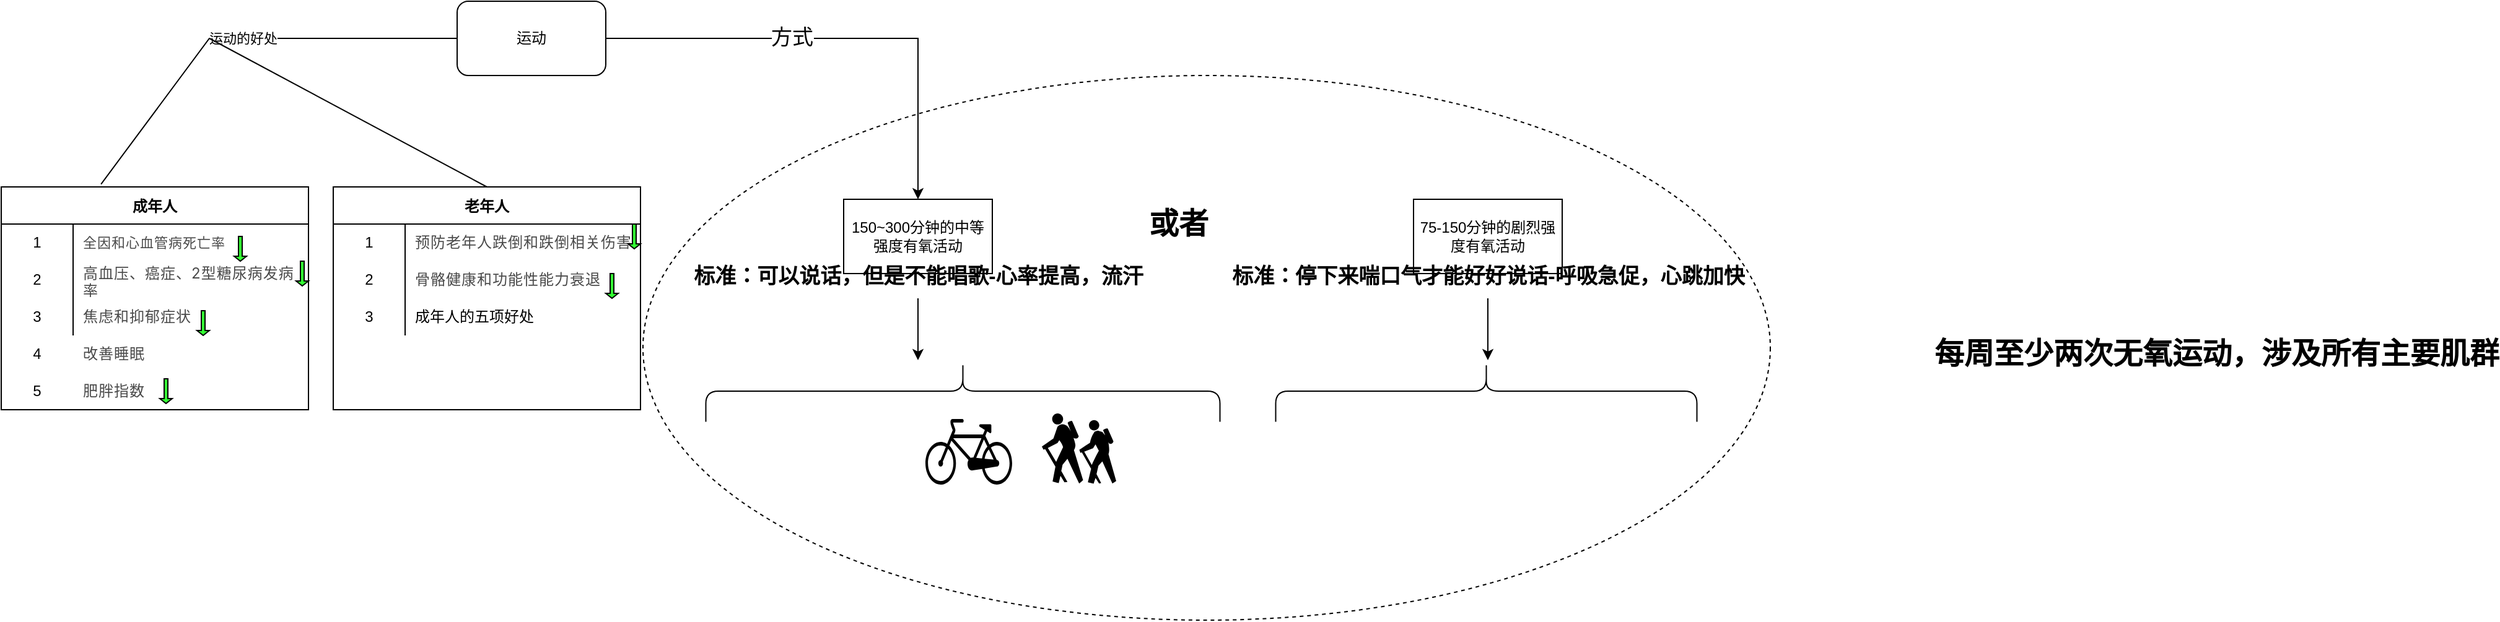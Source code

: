 <mxfile version="18.0.7" type="github">
  <diagram id="lBJD8JIJ5KwS0uGAYoSC" name="Page-1">
    <mxGraphModel dx="1995" dy="621" grid="1" gridSize="10" guides="1" tooltips="1" connect="1" arrows="1" fold="1" page="1" pageScale="1" pageWidth="827" pageHeight="1169" math="0" shadow="0">
      <root>
        <mxCell id="0" />
        <mxCell id="1" parent="0" />
        <mxCell id="45-GHCb6rRAG7xX4tLVs-56" style="edgeStyle=orthogonalEdgeStyle;rounded=0;orthogonalLoop=1;jettySize=auto;html=1;fontSize=12;entryX=0.5;entryY=0;entryDx=0;entryDy=0;" edge="1" parent="1" source="45-GHCb6rRAG7xX4tLVs-1" target="45-GHCb6rRAG7xX4tLVs-57">
          <mxGeometry relative="1" as="geometry">
            <mxPoint x="660" y="260" as="targetPoint" />
          </mxGeometry>
        </mxCell>
        <mxCell id="45-GHCb6rRAG7xX4tLVs-81" value="方式" style="edgeLabel;html=1;align=center;verticalAlign=middle;resizable=0;points=[];fontSize=17;" vertex="1" connectable="0" parent="45-GHCb6rRAG7xX4tLVs-56">
          <mxGeometry x="-0.218" relative="1" as="geometry">
            <mxPoint as="offset" />
          </mxGeometry>
        </mxCell>
        <mxCell id="45-GHCb6rRAG7xX4tLVs-1" value="运动" style="rounded=1;whiteSpace=wrap;html=1;" vertex="1" parent="1">
          <mxGeometry x="330" y="100" width="120" height="60" as="geometry" />
        </mxCell>
        <mxCell id="45-GHCb6rRAG7xX4tLVs-2" value="运动的好处" style="endArrow=none;html=1;rounded=0;entryX=0;entryY=0.5;entryDx=0;entryDy=0;exitX=0.438;exitY=-0.037;exitDx=0;exitDy=0;exitPerimeter=0;" edge="1" parent="1" target="45-GHCb6rRAG7xX4tLVs-1">
          <mxGeometry width="50" height="50" relative="1" as="geometry">
            <mxPoint x="42.56" y="247.78" as="sourcePoint" />
            <mxPoint x="150" y="200" as="targetPoint" />
            <Array as="points">
              <mxPoint x="130" y="130" />
            </Array>
          </mxGeometry>
        </mxCell>
        <mxCell id="45-GHCb6rRAG7xX4tLVs-4" value="成年人" style="shape=table;startSize=30;container=1;collapsible=0;childLayout=tableLayout;fixedRows=1;rowLines=0;fontStyle=1;" vertex="1" parent="1">
          <mxGeometry x="-38" y="250" width="248" height="180" as="geometry" />
        </mxCell>
        <mxCell id="45-GHCb6rRAG7xX4tLVs-5" value="" style="shape=tableRow;horizontal=0;startSize=0;swimlaneHead=0;swimlaneBody=0;top=0;left=0;bottom=0;right=0;collapsible=0;dropTarget=0;fillColor=none;points=[[0,0.5],[1,0.5]];portConstraint=eastwest;" vertex="1" parent="45-GHCb6rRAG7xX4tLVs-4">
          <mxGeometry y="30" width="248" height="30" as="geometry" />
        </mxCell>
        <mxCell id="45-GHCb6rRAG7xX4tLVs-6" value="1" style="shape=partialRectangle;html=1;whiteSpace=wrap;connectable=0;fillColor=none;top=0;left=0;bottom=0;right=0;overflow=hidden;pointerEvents=1;" vertex="1" parent="45-GHCb6rRAG7xX4tLVs-5">
          <mxGeometry width="58" height="30" as="geometry">
            <mxRectangle width="58" height="30" as="alternateBounds" />
          </mxGeometry>
        </mxCell>
        <mxCell id="45-GHCb6rRAG7xX4tLVs-7" value="&lt;div style=&quot;text-align: justify;&quot;&gt;&lt;font size=&quot;1&quot; face=&quot;-apple-system, BlinkMacSystemFont, Helvetica Neue, PingFang SC, Hiragino Sans GB, Microsoft YaHei UI, Microsoft YaHei, Arial, sans-serif&quot; color=&quot;#4a4a4a&quot;&gt;&lt;span style=&quot;letter-spacing: 0.5px; background-color: rgb(255, 255, 255); font-size: 11px;&quot;&gt;全因和心血管病死亡率&lt;/span&gt;&lt;/font&gt;&lt;/div&gt;" style="shape=partialRectangle;html=1;whiteSpace=wrap;connectable=0;fillColor=none;top=0;left=0;bottom=0;right=0;align=left;spacingLeft=6;overflow=hidden;" vertex="1" parent="45-GHCb6rRAG7xX4tLVs-5">
          <mxGeometry x="58" width="190" height="30" as="geometry">
            <mxRectangle width="190" height="30" as="alternateBounds" />
          </mxGeometry>
        </mxCell>
        <mxCell id="45-GHCb6rRAG7xX4tLVs-8" value="" style="shape=tableRow;horizontal=0;startSize=0;swimlaneHead=0;swimlaneBody=0;top=0;left=0;bottom=0;right=0;collapsible=0;dropTarget=0;fillColor=none;points=[[0,0.5],[1,0.5]];portConstraint=eastwest;" vertex="1" parent="45-GHCb6rRAG7xX4tLVs-4">
          <mxGeometry y="60" width="248" height="30" as="geometry" />
        </mxCell>
        <mxCell id="45-GHCb6rRAG7xX4tLVs-9" value="2" style="shape=partialRectangle;html=1;whiteSpace=wrap;connectable=0;fillColor=none;top=0;left=0;bottom=0;right=0;overflow=hidden;" vertex="1" parent="45-GHCb6rRAG7xX4tLVs-8">
          <mxGeometry width="58" height="30" as="geometry">
            <mxRectangle width="58" height="30" as="alternateBounds" />
          </mxGeometry>
        </mxCell>
        <mxCell id="45-GHCb6rRAG7xX4tLVs-10" value="&lt;span style=&quot;color: rgb(74, 74, 74); font-family: -apple-system, BlinkMacSystemFont, &amp;quot;Helvetica Neue&amp;quot;, &amp;quot;PingFang SC&amp;quot;, &amp;quot;Hiragino Sans GB&amp;quot;, &amp;quot;Microsoft YaHei UI&amp;quot;, &amp;quot;Microsoft YaHei&amp;quot;, Arial, sans-serif; letter-spacing: 0.5px; text-align: justify; background-color: rgb(255, 255, 255);&quot;&gt;&lt;font style=&quot;font-size: 12px;&quot;&gt;高血压、癌症、2型糖尿病发病率&lt;/font&gt;&lt;/span&gt;" style="shape=partialRectangle;html=1;whiteSpace=wrap;connectable=0;fillColor=none;top=0;left=0;bottom=0;right=0;align=left;spacingLeft=6;overflow=hidden;" vertex="1" parent="45-GHCb6rRAG7xX4tLVs-8">
          <mxGeometry x="58" width="190" height="30" as="geometry">
            <mxRectangle width="190" height="30" as="alternateBounds" />
          </mxGeometry>
        </mxCell>
        <mxCell id="45-GHCb6rRAG7xX4tLVs-11" value="" style="shape=tableRow;horizontal=0;startSize=0;swimlaneHead=0;swimlaneBody=0;top=0;left=0;bottom=0;right=0;collapsible=0;dropTarget=0;fillColor=none;points=[[0,0.5],[1,0.5]];portConstraint=eastwest;" vertex="1" parent="45-GHCb6rRAG7xX4tLVs-4">
          <mxGeometry y="90" width="248" height="30" as="geometry" />
        </mxCell>
        <mxCell id="45-GHCb6rRAG7xX4tLVs-12" value="3" style="shape=partialRectangle;html=1;whiteSpace=wrap;connectable=0;fillColor=none;top=0;left=0;bottom=0;right=0;overflow=hidden;" vertex="1" parent="45-GHCb6rRAG7xX4tLVs-11">
          <mxGeometry width="58" height="30" as="geometry">
            <mxRectangle width="58" height="30" as="alternateBounds" />
          </mxGeometry>
        </mxCell>
        <mxCell id="45-GHCb6rRAG7xX4tLVs-13" value="&lt;span style=&quot;color: rgb(74, 74, 74); font-family: -apple-system, BlinkMacSystemFont, &amp;quot;Helvetica Neue&amp;quot;, &amp;quot;PingFang SC&amp;quot;, &amp;quot;Hiragino Sans GB&amp;quot;, &amp;quot;Microsoft YaHei UI&amp;quot;, &amp;quot;Microsoft YaHei&amp;quot;, Arial, sans-serif; letter-spacing: 0.5px; text-align: justify; background-color: rgb(255, 255, 255);&quot;&gt;&lt;font style=&quot;font-size: 12px;&quot;&gt;焦虑和抑郁症状&lt;/font&gt;&lt;/span&gt;" style="shape=partialRectangle;html=1;whiteSpace=wrap;connectable=0;fillColor=none;top=0;left=0;bottom=0;right=0;align=left;spacingLeft=6;overflow=hidden;" vertex="1" parent="45-GHCb6rRAG7xX4tLVs-11">
          <mxGeometry x="58" width="190" height="30" as="geometry">
            <mxRectangle width="190" height="30" as="alternateBounds" />
          </mxGeometry>
        </mxCell>
        <mxCell id="45-GHCb6rRAG7xX4tLVs-16" value="" style="shape=singleArrow;direction=south;whiteSpace=wrap;html=1;fontSize=11;fillColor=#33FF33;" vertex="1" parent="1">
          <mxGeometry x="150" y="290" width="10" height="20" as="geometry" />
        </mxCell>
        <mxCell id="45-GHCb6rRAG7xX4tLVs-18" value="" style="shape=singleArrow;direction=south;whiteSpace=wrap;html=1;fontSize=11;fillColor=#33FF33;" vertex="1" parent="1">
          <mxGeometry x="200" y="310" width="10" height="20" as="geometry" />
        </mxCell>
        <mxCell id="45-GHCb6rRAG7xX4tLVs-19" value="" style="shape=singleArrow;direction=south;whiteSpace=wrap;html=1;fontSize=11;fillColor=#33FF33;" vertex="1" parent="1">
          <mxGeometry x="120" y="350" width="10" height="20" as="geometry" />
        </mxCell>
        <mxCell id="45-GHCb6rRAG7xX4tLVs-21" value="4" style="shape=partialRectangle;html=1;whiteSpace=wrap;connectable=0;fillColor=none;top=0;left=0;bottom=0;right=0;overflow=hidden;" vertex="1" parent="1">
          <mxGeometry x="-38" y="370" width="58" height="30" as="geometry">
            <mxRectangle width="58" height="30" as="alternateBounds" />
          </mxGeometry>
        </mxCell>
        <mxCell id="45-GHCb6rRAG7xX4tLVs-22" value="&lt;span style=&quot;color: rgb(74, 74, 74); font-family: -apple-system, BlinkMacSystemFont, &amp;quot;Helvetica Neue&amp;quot;, &amp;quot;PingFang SC&amp;quot;, &amp;quot;Hiragino Sans GB&amp;quot;, &amp;quot;Microsoft YaHei UI&amp;quot;, &amp;quot;Microsoft YaHei&amp;quot;, Arial, sans-serif; letter-spacing: 0.5px; text-align: justify; background-color: rgb(255, 255, 255);&quot;&gt;&lt;font style=&quot;font-size: 12px;&quot;&gt;改善睡眠&lt;/font&gt;&lt;/span&gt;" style="shape=partialRectangle;html=1;whiteSpace=wrap;connectable=0;fillColor=none;top=0;left=0;bottom=0;right=0;align=left;spacingLeft=6;overflow=hidden;" vertex="1" parent="1">
          <mxGeometry x="20" y="370" width="190" height="30" as="geometry">
            <mxRectangle width="190" height="30" as="alternateBounds" />
          </mxGeometry>
        </mxCell>
        <mxCell id="45-GHCb6rRAG7xX4tLVs-23" value="5" style="shape=partialRectangle;html=1;whiteSpace=wrap;connectable=0;fillColor=none;top=0;left=0;bottom=0;right=0;overflow=hidden;" vertex="1" parent="1">
          <mxGeometry x="-38" y="400" width="58" height="30" as="geometry">
            <mxRectangle width="58" height="30" as="alternateBounds" />
          </mxGeometry>
        </mxCell>
        <mxCell id="45-GHCb6rRAG7xX4tLVs-24" value="&lt;span style=&quot;color: rgb(74, 74, 74); font-family: -apple-system, BlinkMacSystemFont, &amp;quot;Helvetica Neue&amp;quot;, &amp;quot;PingFang SC&amp;quot;, &amp;quot;Hiragino Sans GB&amp;quot;, &amp;quot;Microsoft YaHei UI&amp;quot;, &amp;quot;Microsoft YaHei&amp;quot;, Arial, sans-serif; letter-spacing: 0.5px; text-align: justify; background-color: rgb(255, 255, 255);&quot;&gt;&lt;font style=&quot;font-size: 12px;&quot;&gt;肥胖指数&lt;/font&gt;&lt;/span&gt;" style="shape=partialRectangle;html=1;whiteSpace=wrap;connectable=0;fillColor=none;top=0;left=0;bottom=0;right=0;align=left;spacingLeft=6;overflow=hidden;" vertex="1" parent="1">
          <mxGeometry x="20" y="400" width="190" height="30" as="geometry">
            <mxRectangle width="190" height="30" as="alternateBounds" />
          </mxGeometry>
        </mxCell>
        <mxCell id="45-GHCb6rRAG7xX4tLVs-25" value="" style="shape=singleArrow;direction=south;whiteSpace=wrap;html=1;fontSize=11;fillColor=#33FF33;" vertex="1" parent="1">
          <mxGeometry x="90" y="405" width="10" height="20" as="geometry" />
        </mxCell>
        <mxCell id="45-GHCb6rRAG7xX4tLVs-27" value="老年人" style="shape=table;startSize=30;container=1;collapsible=0;childLayout=tableLayout;fixedRows=1;rowLines=0;fontStyle=1;" vertex="1" parent="1">
          <mxGeometry x="230" y="250" width="248" height="180" as="geometry" />
        </mxCell>
        <mxCell id="45-GHCb6rRAG7xX4tLVs-28" value="" style="shape=tableRow;horizontal=0;startSize=0;swimlaneHead=0;swimlaneBody=0;top=0;left=0;bottom=0;right=0;collapsible=0;dropTarget=0;fillColor=none;points=[[0,0.5],[1,0.5]];portConstraint=eastwest;" vertex="1" parent="45-GHCb6rRAG7xX4tLVs-27">
          <mxGeometry y="30" width="248" height="30" as="geometry" />
        </mxCell>
        <mxCell id="45-GHCb6rRAG7xX4tLVs-29" value="1" style="shape=partialRectangle;html=1;whiteSpace=wrap;connectable=0;fillColor=none;top=0;left=0;bottom=0;right=0;overflow=hidden;pointerEvents=1;" vertex="1" parent="45-GHCb6rRAG7xX4tLVs-28">
          <mxGeometry width="58" height="30" as="geometry">
            <mxRectangle width="58" height="30" as="alternateBounds" />
          </mxGeometry>
        </mxCell>
        <mxCell id="45-GHCb6rRAG7xX4tLVs-30" value="&lt;div style=&quot;text-align: justify;&quot;&gt;&lt;span style=&quot;color: rgb(74, 74, 74); font-family: -apple-system, BlinkMacSystemFont, &amp;quot;Helvetica Neue&amp;quot;, &amp;quot;PingFang SC&amp;quot;, &amp;quot;Hiragino Sans GB&amp;quot;, &amp;quot;Microsoft YaHei UI&amp;quot;, &amp;quot;Microsoft YaHei&amp;quot;, Arial, sans-serif; letter-spacing: 0.5px; background-color: rgb(255, 255, 255);&quot;&gt;&lt;font style=&quot;font-size: 12px;&quot;&gt;预防老年人跌倒和跌倒相关伤害&lt;/font&gt;&lt;/span&gt;&lt;br&gt;&lt;/div&gt;" style="shape=partialRectangle;html=1;whiteSpace=wrap;connectable=0;fillColor=none;top=0;left=0;bottom=0;right=0;align=left;spacingLeft=6;overflow=hidden;" vertex="1" parent="45-GHCb6rRAG7xX4tLVs-28">
          <mxGeometry x="58" width="190" height="30" as="geometry">
            <mxRectangle width="190" height="30" as="alternateBounds" />
          </mxGeometry>
        </mxCell>
        <mxCell id="45-GHCb6rRAG7xX4tLVs-31" value="" style="shape=tableRow;horizontal=0;startSize=0;swimlaneHead=0;swimlaneBody=0;top=0;left=0;bottom=0;right=0;collapsible=0;dropTarget=0;fillColor=none;points=[[0,0.5],[1,0.5]];portConstraint=eastwest;" vertex="1" parent="45-GHCb6rRAG7xX4tLVs-27">
          <mxGeometry y="60" width="248" height="30" as="geometry" />
        </mxCell>
        <mxCell id="45-GHCb6rRAG7xX4tLVs-32" value="2" style="shape=partialRectangle;html=1;whiteSpace=wrap;connectable=0;fillColor=none;top=0;left=0;bottom=0;right=0;overflow=hidden;" vertex="1" parent="45-GHCb6rRAG7xX4tLVs-31">
          <mxGeometry width="58" height="30" as="geometry">
            <mxRectangle width="58" height="30" as="alternateBounds" />
          </mxGeometry>
        </mxCell>
        <mxCell id="45-GHCb6rRAG7xX4tLVs-33" value="&lt;span style=&quot;color: rgb(74, 74, 74); font-family: -apple-system, BlinkMacSystemFont, &amp;quot;Helvetica Neue&amp;quot;, &amp;quot;PingFang SC&amp;quot;, &amp;quot;Hiragino Sans GB&amp;quot;, &amp;quot;Microsoft YaHei UI&amp;quot;, &amp;quot;Microsoft YaHei&amp;quot;, Arial, sans-serif; letter-spacing: 0.5px; text-align: justify; background-color: rgb(255, 255, 255);&quot;&gt;&lt;font style=&quot;font-size: 12px;&quot;&gt;骨骼健康和功能性能力衰退&lt;/font&gt;&lt;/span&gt;" style="shape=partialRectangle;html=1;whiteSpace=wrap;connectable=0;fillColor=none;top=0;left=0;bottom=0;right=0;align=left;spacingLeft=6;overflow=hidden;" vertex="1" parent="45-GHCb6rRAG7xX4tLVs-31">
          <mxGeometry x="58" width="190" height="30" as="geometry">
            <mxRectangle width="190" height="30" as="alternateBounds" />
          </mxGeometry>
        </mxCell>
        <mxCell id="45-GHCb6rRAG7xX4tLVs-34" value="" style="shape=tableRow;horizontal=0;startSize=0;swimlaneHead=0;swimlaneBody=0;top=0;left=0;bottom=0;right=0;collapsible=0;dropTarget=0;fillColor=none;points=[[0,0.5],[1,0.5]];portConstraint=eastwest;" vertex="1" parent="45-GHCb6rRAG7xX4tLVs-27">
          <mxGeometry y="90" width="248" height="30" as="geometry" />
        </mxCell>
        <mxCell id="45-GHCb6rRAG7xX4tLVs-35" value="3" style="shape=partialRectangle;html=1;whiteSpace=wrap;connectable=0;fillColor=none;top=0;left=0;bottom=0;right=0;overflow=hidden;" vertex="1" parent="45-GHCb6rRAG7xX4tLVs-34">
          <mxGeometry width="58" height="30" as="geometry">
            <mxRectangle width="58" height="30" as="alternateBounds" />
          </mxGeometry>
        </mxCell>
        <mxCell id="45-GHCb6rRAG7xX4tLVs-36" value="成年人的五项好处" style="shape=partialRectangle;html=1;whiteSpace=wrap;connectable=0;fillColor=none;top=0;left=0;bottom=0;right=0;align=left;spacingLeft=6;overflow=hidden;" vertex="1" parent="45-GHCb6rRAG7xX4tLVs-34">
          <mxGeometry x="58" width="190" height="30" as="geometry">
            <mxRectangle width="190" height="30" as="alternateBounds" />
          </mxGeometry>
        </mxCell>
        <mxCell id="45-GHCb6rRAG7xX4tLVs-49" value="" style="endArrow=none;html=1;rounded=0;fontSize=12;exitX=0.5;exitY=0;exitDx=0;exitDy=0;" edge="1" parent="1" source="45-GHCb6rRAG7xX4tLVs-27">
          <mxGeometry width="50" height="50" relative="1" as="geometry">
            <mxPoint x="160" y="190" as="sourcePoint" />
            <mxPoint x="130" y="130" as="targetPoint" />
          </mxGeometry>
        </mxCell>
        <mxCell id="45-GHCb6rRAG7xX4tLVs-50" value="" style="shape=singleArrow;direction=south;whiteSpace=wrap;html=1;fontSize=11;fillColor=#33FF33;" vertex="1" parent="1">
          <mxGeometry x="450" y="320" width="10" height="20" as="geometry" />
        </mxCell>
        <mxCell id="45-GHCb6rRAG7xX4tLVs-51" value="" style="shape=singleArrow;direction=south;whiteSpace=wrap;html=1;fontSize=11;fillColor=#33FF33;" vertex="1" parent="1">
          <mxGeometry x="468" y="280" width="10" height="20" as="geometry" />
        </mxCell>
        <mxCell id="45-GHCb6rRAG7xX4tLVs-57" value="150~300分钟的中等强度有氧活动" style="rounded=0;whiteSpace=wrap;html=1;fontSize=12;fillColor=#FFFFFF;" vertex="1" parent="1">
          <mxGeometry x="642" y="260" width="120" height="60" as="geometry" />
        </mxCell>
        <mxCell id="45-GHCb6rRAG7xX4tLVs-64" value="" style="edgeStyle=orthogonalEdgeStyle;rounded=0;orthogonalLoop=1;jettySize=auto;html=1;fontSize=17;" edge="1" parent="1" source="45-GHCb6rRAG7xX4tLVs-58">
          <mxGeometry relative="1" as="geometry">
            <mxPoint x="702" y="390" as="targetPoint" />
          </mxGeometry>
        </mxCell>
        <mxCell id="45-GHCb6rRAG7xX4tLVs-58" value="&lt;font style=&quot;font-size: 17px;&quot;&gt;标准：可以说话，但是不能唱歌-心率提高，流汗&lt;/font&gt;" style="text;strokeColor=none;fillColor=none;html=1;fontSize=24;fontStyle=1;verticalAlign=middle;align=center;" vertex="1" parent="1">
          <mxGeometry x="652" y="300" width="100" height="40" as="geometry" />
        </mxCell>
        <mxCell id="45-GHCb6rRAG7xX4tLVs-59" value="" style="shape=image;html=1;verticalAlign=top;verticalLabelPosition=bottom;labelBackgroundColor=#ffffff;imageAspect=0;aspect=fixed;image=https://cdn0.iconfinder.com/data/icons/phosphor-regular-vol-3/256/person-simple-walk-128.png;fontSize=17;fillColor=#FFFFFF;" vertex="1" parent="1">
          <mxGeometry x="520" y="432.5" width="63" height="63" as="geometry" />
        </mxCell>
        <mxCell id="45-GHCb6rRAG7xX4tLVs-60" value="" style="shape=image;html=1;verticalAlign=top;verticalLabelPosition=bottom;labelBackgroundColor=#ffffff;imageAspect=0;aspect=fixed;image=https://cdn2.iconfinder.com/data/icons/new-year-s-hand-drawn-basic/64/dancer_3-128.png;fontSize=17;fillColor=#FFFFFF;" vertex="1" parent="1">
          <mxGeometry x="608" y="432.5" width="60.5" height="60.5" as="geometry" />
        </mxCell>
        <mxCell id="45-GHCb6rRAG7xX4tLVs-61" value="" style="shape=mxgraph.signs.transportation.bicycle_5;html=1;pointerEvents=1;fillColor=#000000;strokeColor=none;verticalLabelPosition=bottom;verticalAlign=top;align=center;fontSize=17;" vertex="1" parent="1">
          <mxGeometry x="708" y="437.5" width="70" height="53" as="geometry" />
        </mxCell>
        <mxCell id="45-GHCb6rRAG7xX4tLVs-62" value="" style="shape=mxgraph.signs.sports.hiking;html=1;pointerEvents=1;fillColor=#000000;strokeColor=none;verticalLabelPosition=bottom;verticalAlign=top;align=center;fontSize=17;" vertex="1" parent="1">
          <mxGeometry x="802" y="433" width="60" height="56.75" as="geometry" />
        </mxCell>
        <mxCell id="45-GHCb6rRAG7xX4tLVs-63" value="" style="shape=curlyBracket;whiteSpace=wrap;html=1;rounded=1;flipH=1;fontSize=17;fillColor=#FFFFFF;rotation=-90;" vertex="1" parent="1">
          <mxGeometry x="713.5" y="207.5" width="49.5" height="415" as="geometry" />
        </mxCell>
        <mxCell id="45-GHCb6rRAG7xX4tLVs-65" value="或者" style="text;strokeColor=none;fillColor=none;html=1;fontSize=24;fontStyle=1;verticalAlign=middle;align=center;" vertex="1" parent="1">
          <mxGeometry x="862" y="260" width="100" height="40" as="geometry" />
        </mxCell>
        <mxCell id="45-GHCb6rRAG7xX4tLVs-66" value="75-150分钟的剧烈强度有氧活动" style="rounded=0;whiteSpace=wrap;html=1;fontSize=12;fillColor=#FFFFFF;" vertex="1" parent="1">
          <mxGeometry x="1102" y="260" width="120" height="60" as="geometry" />
        </mxCell>
        <mxCell id="45-GHCb6rRAG7xX4tLVs-67" value="" style="edgeStyle=orthogonalEdgeStyle;rounded=0;orthogonalLoop=1;jettySize=auto;html=1;fontSize=17;" edge="1" parent="1" source="45-GHCb6rRAG7xX4tLVs-68">
          <mxGeometry relative="1" as="geometry">
            <mxPoint x="1162" y="390" as="targetPoint" />
          </mxGeometry>
        </mxCell>
        <mxCell id="45-GHCb6rRAG7xX4tLVs-68" value="&lt;font style=&quot;font-size: 17px;&quot;&gt;标准：停下来喘口气才能好好说话-呼吸急促，心跳加快&lt;/font&gt;" style="text;strokeColor=none;fillColor=none;html=1;fontSize=24;fontStyle=1;verticalAlign=middle;align=center;" vertex="1" parent="1">
          <mxGeometry x="1112" y="300" width="100" height="40" as="geometry" />
        </mxCell>
        <mxCell id="45-GHCb6rRAG7xX4tLVs-72" value="" style="shape=curlyBracket;whiteSpace=wrap;html=1;rounded=1;flipH=1;fontSize=17;fillColor=#FFFFFF;rotation=-90;" vertex="1" parent="1">
          <mxGeometry x="1136" y="245" width="49.5" height="340" as="geometry" />
        </mxCell>
        <mxCell id="45-GHCb6rRAG7xX4tLVs-73" value="" style="shape=image;html=1;verticalAlign=top;verticalLabelPosition=bottom;labelBackgroundColor=#ffffff;imageAspect=0;aspect=fixed;image=https://cdn2.iconfinder.com/data/icons/boxicons-regular-vol-3/24/bx-swim-128.png;fontSize=17;fillColor=#FFFFFF;" vertex="1" parent="1">
          <mxGeometry x="882" y="433" width="60" height="60" as="geometry" />
        </mxCell>
        <mxCell id="45-GHCb6rRAG7xX4tLVs-74" value="" style="shape=image;html=1;verticalAlign=top;verticalLabelPosition=bottom;labelBackgroundColor=#ffffff;imageAspect=0;aspect=fixed;image=https://cdn2.iconfinder.com/data/icons/boxicons-regular-vol-3/24/bx-run-128.png;fontSize=17;fillColor=#FFFFFF;" vertex="1" parent="1">
          <mxGeometry x="1002" y="433.5" width="62" height="62" as="geometry" />
        </mxCell>
        <mxCell id="45-GHCb6rRAG7xX4tLVs-75" value="" style="shape=image;html=1;verticalAlign=top;verticalLabelPosition=bottom;labelBackgroundColor=#ffffff;imageAspect=0;aspect=fixed;image=https://cdn1.iconfinder.com/data/icons/hawcons/32/700330-icon-1-basketball-128.png;fontSize=17;fillColor=#FFFFFF;" vertex="1" parent="1">
          <mxGeometry x="1086.38" y="436.56" width="49.62" height="49.62" as="geometry" />
        </mxCell>
        <mxCell id="45-GHCb6rRAG7xX4tLVs-77" value="" style="ellipse;whiteSpace=wrap;html=1;align=center;dashed=1;fontSize=17;fillColor=none;" vertex="1" parent="1">
          <mxGeometry x="480" y="160" width="910" height="440" as="geometry" />
        </mxCell>
        <mxCell id="45-GHCb6rRAG7xX4tLVs-78" value="" style="shape=image;html=1;verticalAlign=top;verticalLabelPosition=bottom;labelBackgroundColor=#ffffff;imageAspect=0;aspect=fixed;image=https://cdn3.iconfinder.com/data/icons/user-interface-169/32/plus-128.png;fontSize=17;fillColor=none;" vertex="1" parent="1">
          <mxGeometry x="1410" y="321" width="128" height="128" as="geometry" />
        </mxCell>
        <mxCell id="45-GHCb6rRAG7xX4tLVs-79" value="每周至少两次无氧运动，涉及所有主要肌群" style="text;strokeColor=none;fillColor=none;html=1;fontSize=24;fontStyle=1;verticalAlign=middle;align=center;" vertex="1" parent="1">
          <mxGeometry x="1700" y="365" width="100" height="40" as="geometry" />
        </mxCell>
      </root>
    </mxGraphModel>
  </diagram>
</mxfile>
